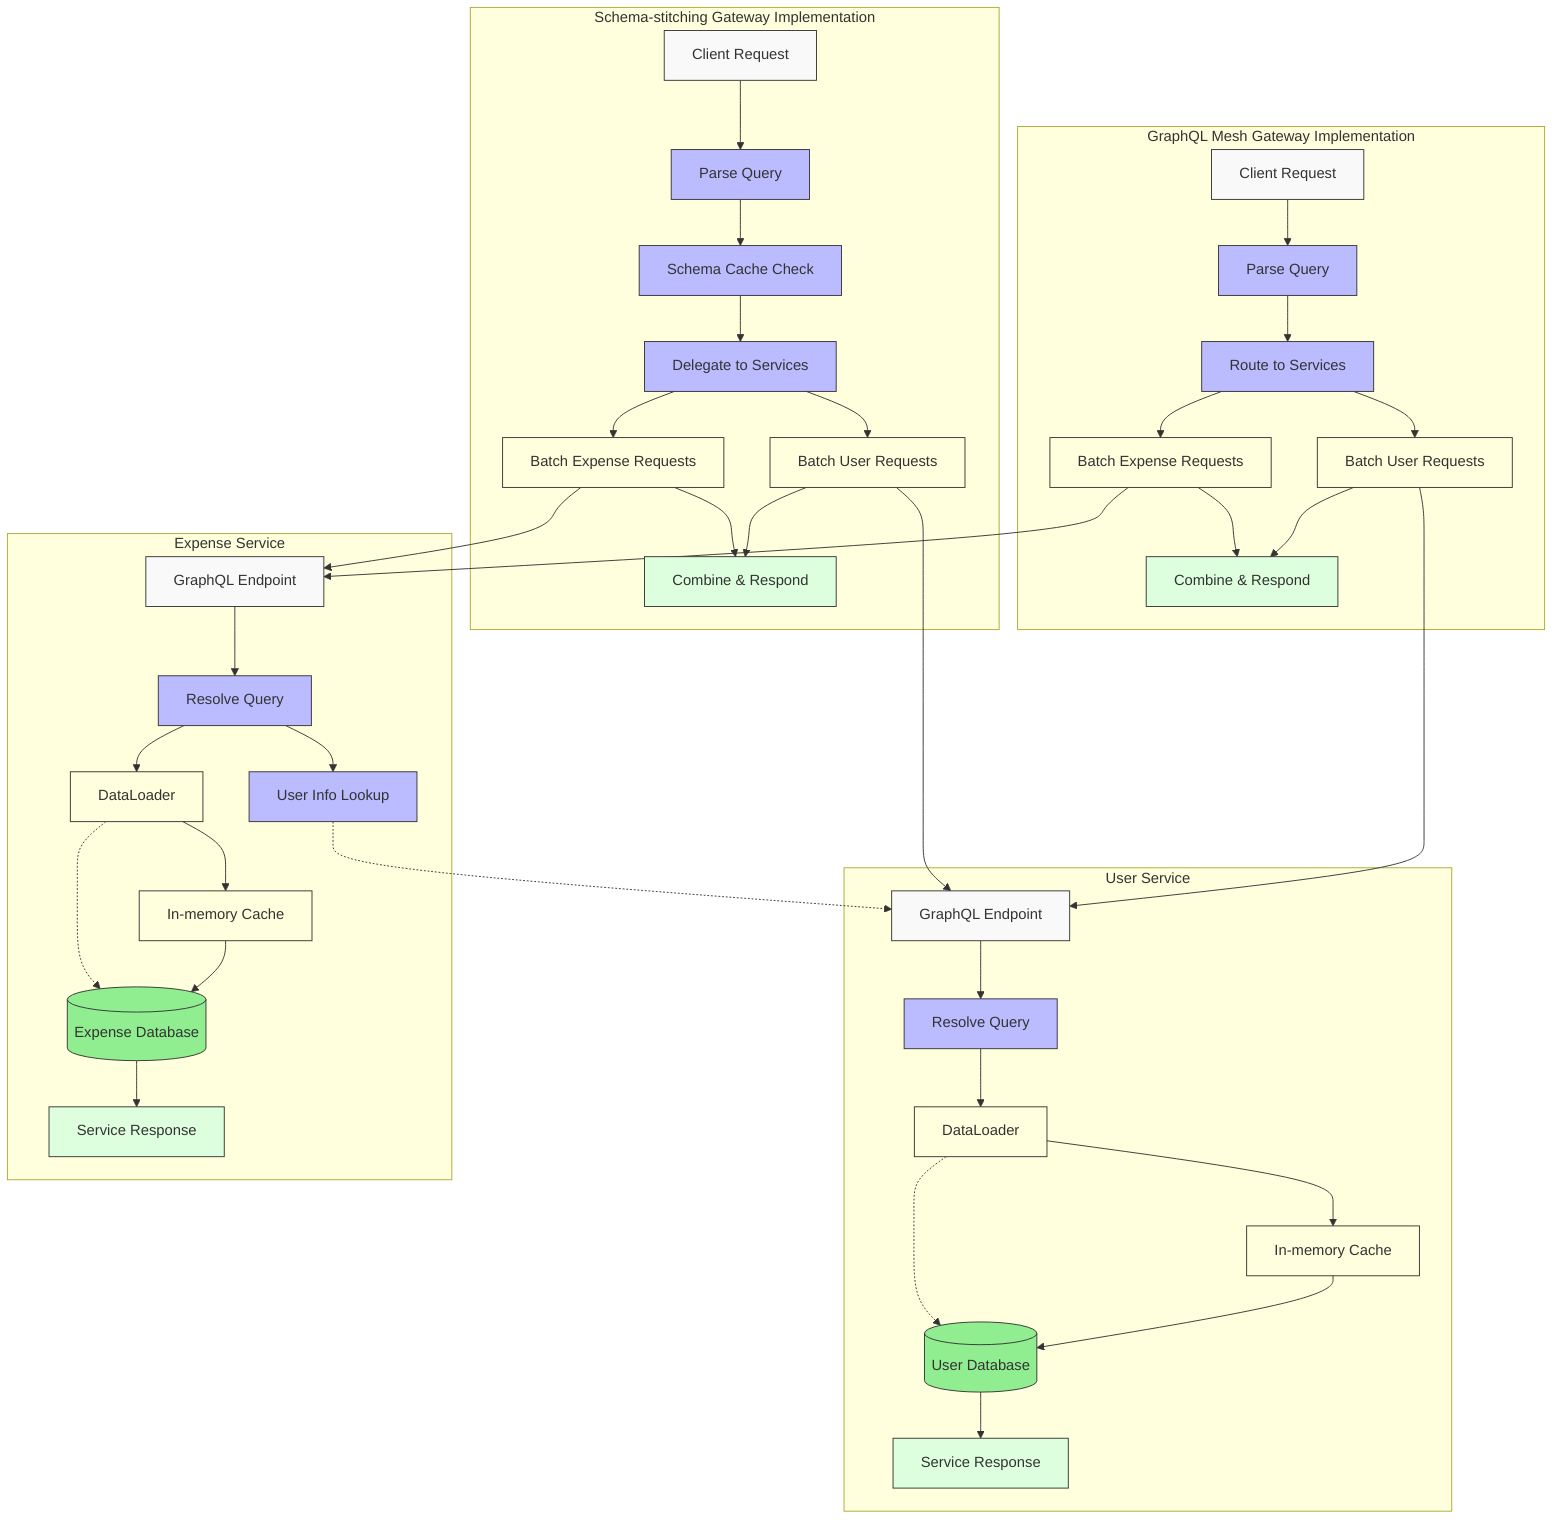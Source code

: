 flowchart TB
    subgraph "GraphQL Mesh Gateway Implementation"
        GM_Request[Client Request]
        GM_Parse[Parse Query]
        GM_Routes[Route to Services]
        GM_BatchUser[Batch User Requests]
        GM_BatchExpense[Batch Expense Requests]
        GM_Response[Combine & Respond]
    end
    
    subgraph "Schema-stitching Gateway Implementation"
        GS_Request[Client Request]
        GS_Parse[Parse Query]
        GS_SchemaCheck[Schema Cache Check]
        GS_Delegate[Delegate to Services]
        GS_BatchUser[Batch User Requests]
        GS_BatchExpense[Batch Expense Requests]
        GS_Response[Combine & Respond]
    end
    
    subgraph "User Service"
        US_Endpoint[GraphQL Endpoint]
        US_Resolver[Resolve Query]
        US_DL[DataLoader]
        US_Cache[In-memory Cache]
        US_DB[(User Database)]
        US_Response[Service Response]
    end
    
    subgraph "Expense Service"
        ES_Endpoint[GraphQL Endpoint]
        ES_Resolver[Resolve Query]
        ES_DL[DataLoader]
        ES_Cache[In-memory Cache]
        ES_DB[(Expense Database)]
        ES_UserLookup[User Info Lookup]
        ES_Response[Service Response]
    end
    
    %% GraphQL Mesh flow
    GM_Request --> GM_Parse
    GM_Parse --> GM_Routes
    GM_Routes --> GM_BatchUser
    GM_Routes --> GM_BatchExpense
    GM_BatchUser --> GM_Response
    GM_BatchExpense --> GM_Response
    
    %% Schema-stitching flow
    GS_Request --> GS_Parse
    GS_Parse --> GS_SchemaCheck
    GS_SchemaCheck --> GS_Delegate
    GS_Delegate --> GS_BatchUser
    GS_Delegate --> GS_BatchExpense
    GS_BatchUser --> GS_Response
    GS_BatchExpense --> GS_Response
    
    %% User Service flow
    US_Endpoint --> US_Resolver
    US_Resolver --> US_DL
    US_DL --> US_Cache
    US_Cache --> US_DB
    US_DB --> US_Response
    
    %% Cache miss path
    US_DL -.-> US_DB
    
    %% Expense Service flow
    ES_Endpoint --> ES_Resolver
    ES_Resolver --> ES_DL
    ES_DL --> ES_Cache
    ES_Cache --> ES_DB
    ES_Resolver --> ES_UserLookup
    ES_UserLookup -.-> US_Endpoint
    ES_DB --> ES_Response
    
    %% Cache miss path
    ES_DL -.-> ES_DB
    
    %% Gateway to Service connections
    GM_BatchUser --> US_Endpoint
    GM_BatchExpense --> ES_Endpoint
    GS_BatchUser --> US_Endpoint
    GS_BatchExpense --> ES_Endpoint
    
    classDef request fill:#f9f9f9,stroke:#333,stroke-width:1px
    classDef process fill:#bbf,stroke:#333,stroke-width:1px
    classDef optimization fill:#ffd,stroke:#333,stroke-width:1px
    classDef response fill:#dfd,stroke:#333,stroke-width:1px
    classDef database fill:#90ee90,stroke:#333,stroke-width:1px
    
    class GM_Request,GS_Request,US_Endpoint,ES_Endpoint request
    class GM_Parse,GM_Routes,GS_Parse,GS_SchemaCheck,GS_Delegate,US_Resolver,ES_Resolver,ES_UserLookup process
    class GM_BatchUser,GM_BatchExpense,GS_BatchUser,GS_BatchExpense,US_DL,US_Cache,ES_DL,ES_Cache optimization
    class GM_Response,GS_Response,US_Response,ES_Response response
    class US_DB,ES_DB database